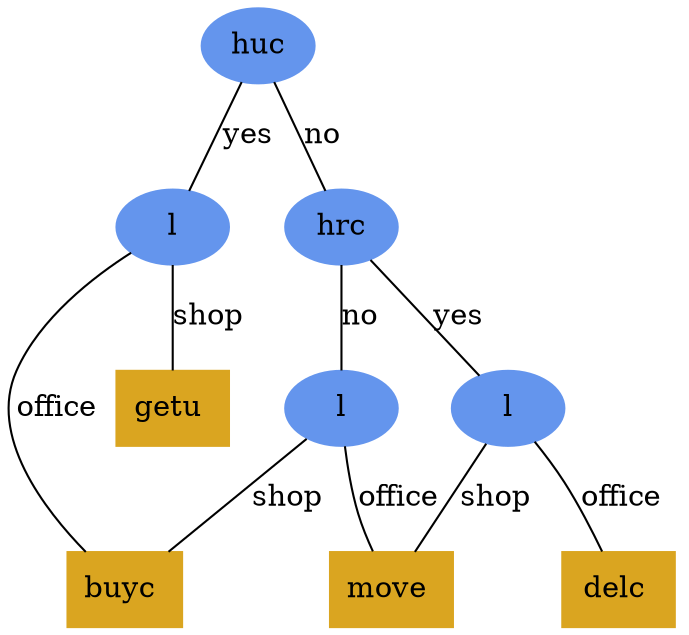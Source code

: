 digraph "DD" {
size = "7.5,10"
ratio=1.0;
center = true;
edge [dir = none];
{ rank = same; node [shape=ellipse, style=filled, color=cornflowerblue];"a0" [label="huc"];}
{ rank = same; node [shape=ellipse, style=filled, color=cornflowerblue];"a1" [label="l"];}
{ rank = same; node [shape=box, style=filled, color=goldenrod];"a2" [label = "buyc "];}
{ rank = same; node [shape=box, style=filled, color=goldenrod];"a3" [label = "getu "];}
{ rank = same; node [shape=ellipse, style=filled, color=cornflowerblue];"a4" [label="hrc"];}
{ rank = same; node [shape=ellipse, style=filled, color=cornflowerblue];"a5" [label="l"];}
{ rank = same; node [shape=box, style=filled, color=goldenrod];"a6" [label = "delc "];}
{ rank = same; node [shape=box, style=filled, color=goldenrod];"a7" [label = "move "];}
{ rank = same; node [shape=ellipse, style=filled, color=cornflowerblue];"a8" [label="l"];}
"a1" -> "a2" [label = "office"];
"a1" -> "a3" [label = "shop"];
"a0" -> "a1" [label = "yes"];
"a5" -> "a6" [label = "office"];
"a5" -> "a7" [label = "shop"];
"a4" -> "a5" [label = "yes"];
"a8" -> "a7" [label = "office"];
"a8" -> "a2" [label = "shop"];
"a4" -> "a8" [label = "no"];
"a0" -> "a4" [label = "no"];
}
